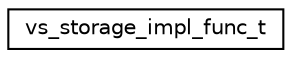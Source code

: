 digraph "Graphical Class Hierarchy"
{
 // LATEX_PDF_SIZE
  edge [fontname="Helvetica",fontsize="10",labelfontname="Helvetica",labelfontsize="10"];
  node [fontname="Helvetica",fontsize="10",shape=record];
  rankdir="LR";
  Node0 [label="vs_storage_impl_func_t",height=0.2,width=0.4,color="black", fillcolor="white", style="filled",URL="$structvs__storage__impl__func__t.html",tooltip="Storage implementation."];
}
